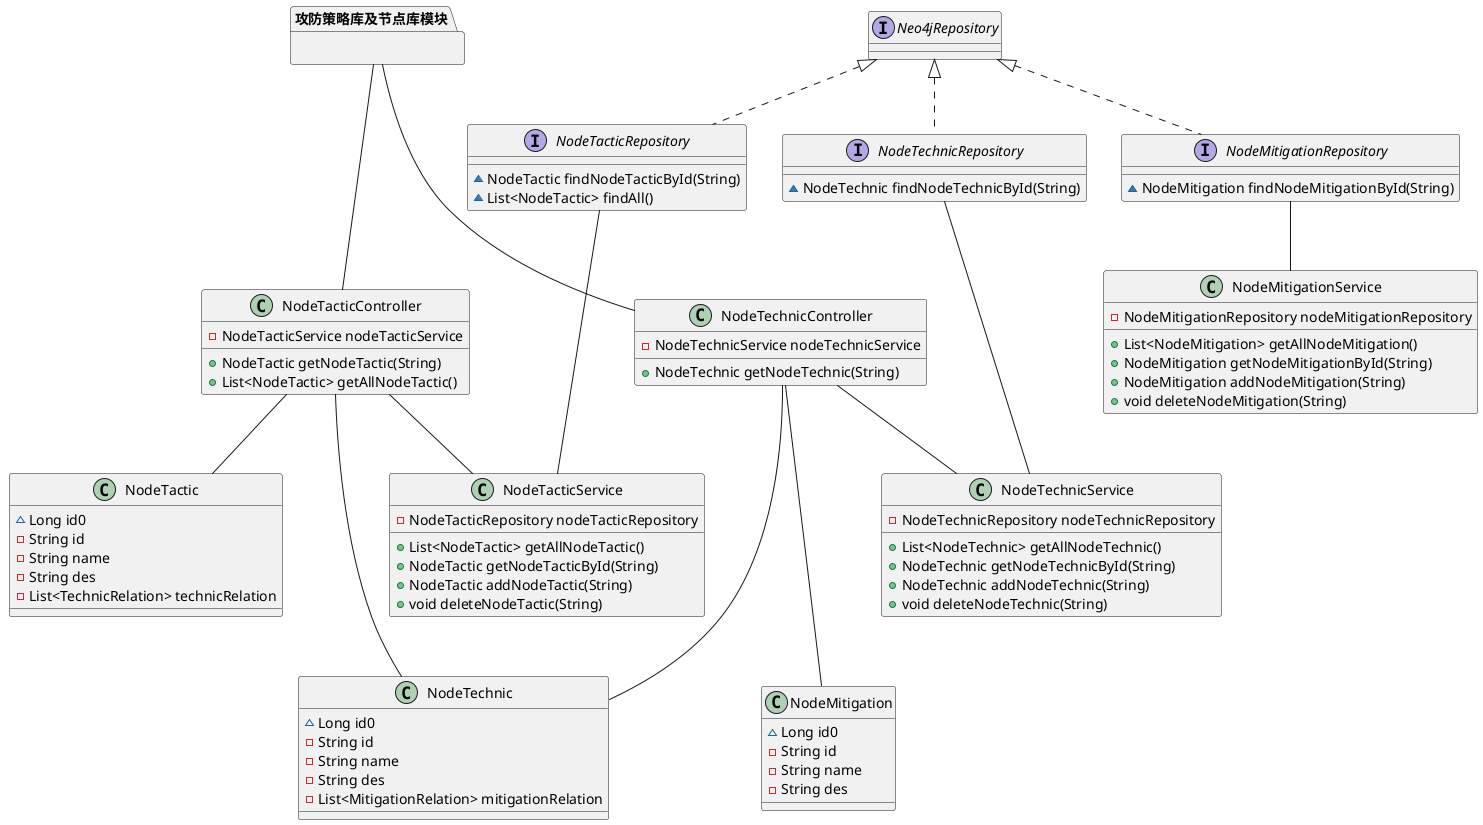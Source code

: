 @startuml
class NodeTacticController {
- NodeTacticService nodeTacticService
+ NodeTactic getNodeTactic(String)
+ List<NodeTactic> getAllNodeTactic()
}
class NodeTechnicController {
- NodeTechnicService nodeTechnicService
+ NodeTechnic getNodeTechnic(String)
}
class NodeMitigation {
~ Long id0
- String id
- String name
- String des
}
class NodeTactic {
~ Long id0
- String id
- String name
- String des
- List<TechnicRelation> technicRelation
}

class NodeTechnic {
~ Long id0
- String id
- String name
- String des
- List<MitigationRelation> mitigationRelation
}
class NodeMitigationService {
- NodeMitigationRepository nodeMitigationRepository
+ List<NodeMitigation> getAllNodeMitigation()
+ NodeMitigation getNodeMitigationById(String)
+ NodeMitigation addNodeMitigation(String)
+ void deleteNodeMitigation(String)
}

class NodeTacticService {
- NodeTacticRepository nodeTacticRepository
+ List<NodeTactic> getAllNodeTactic()
+ NodeTactic getNodeTacticById(String)
+ NodeTactic addNodeTactic(String)
+ void deleteNodeTactic(String)
}
class NodeTechnicService {
- NodeTechnicRepository nodeTechnicRepository
+ List<NodeTechnic> getAllNodeTechnic()
+ NodeTechnic getNodeTechnicById(String)
+ NodeTechnic addNodeTechnic(String)
+ void deleteNodeTechnic(String)
}
interface NodeMitigationRepository {
~ NodeMitigation findNodeMitigationById(String)
}

interface NodeTacticRepository {
~ NodeTactic findNodeTacticById(String)
~ List<NodeTactic> findAll()
}

interface NodeTechnicRepository {
~ NodeTechnic findNodeTechnicById(String)
}
interface Neo4jRepository{
}

package 攻防策略库及节点库模块 {
}
Neo4jRepository <|.. NodeTechnicRepository
Neo4jRepository <|.. NodeTacticRepository
Neo4jRepository <|.. NodeMitigationRepository
NodeTechnicRepository --- NodeTechnicService
NodeTacticRepository --- NodeTacticService
NodeMitigationRepository -- NodeMitigationService
NodeTacticController -- NodeTacticService
NodeTacticController -- NodeTactic
NodeTacticController --- NodeTechnic
NodeTechnicController -- NodeTechnicService
NodeTechnicController --- NodeTechnic
NodeTechnicController --- NodeMitigation
攻防策略库及节点库模块 --- NodeTacticController
攻防策略库及节点库模块 --- NodeTechnicController
@enduml